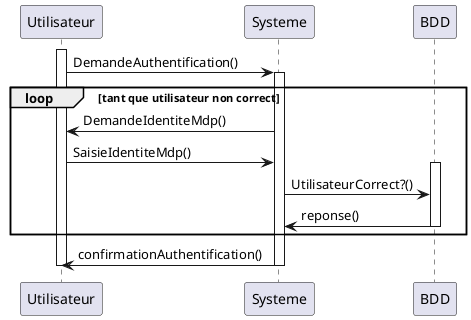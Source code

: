 @startuml
 activate Utilisateur
            Utilisateur -> Systeme :DemandeAuthentification()
            loop tant que utilisateur non correct
            activate Systeme
                   Systeme-> Utilisateur :DemandeIdentiteMdp()
                   Utilisateur -> Systeme: SaisieIdentiteMdp()
                   activate BDD
                          Systeme -> BDD : UtilisateurCorrect?()
                          BDD-> Systeme : reponse() 
                   deactivate BDD
            end
                  Systeme -> Utilisateur : confirmationAuthentification()
            deactivate Systeme        
  deactivate Utilisateur
@enduml
